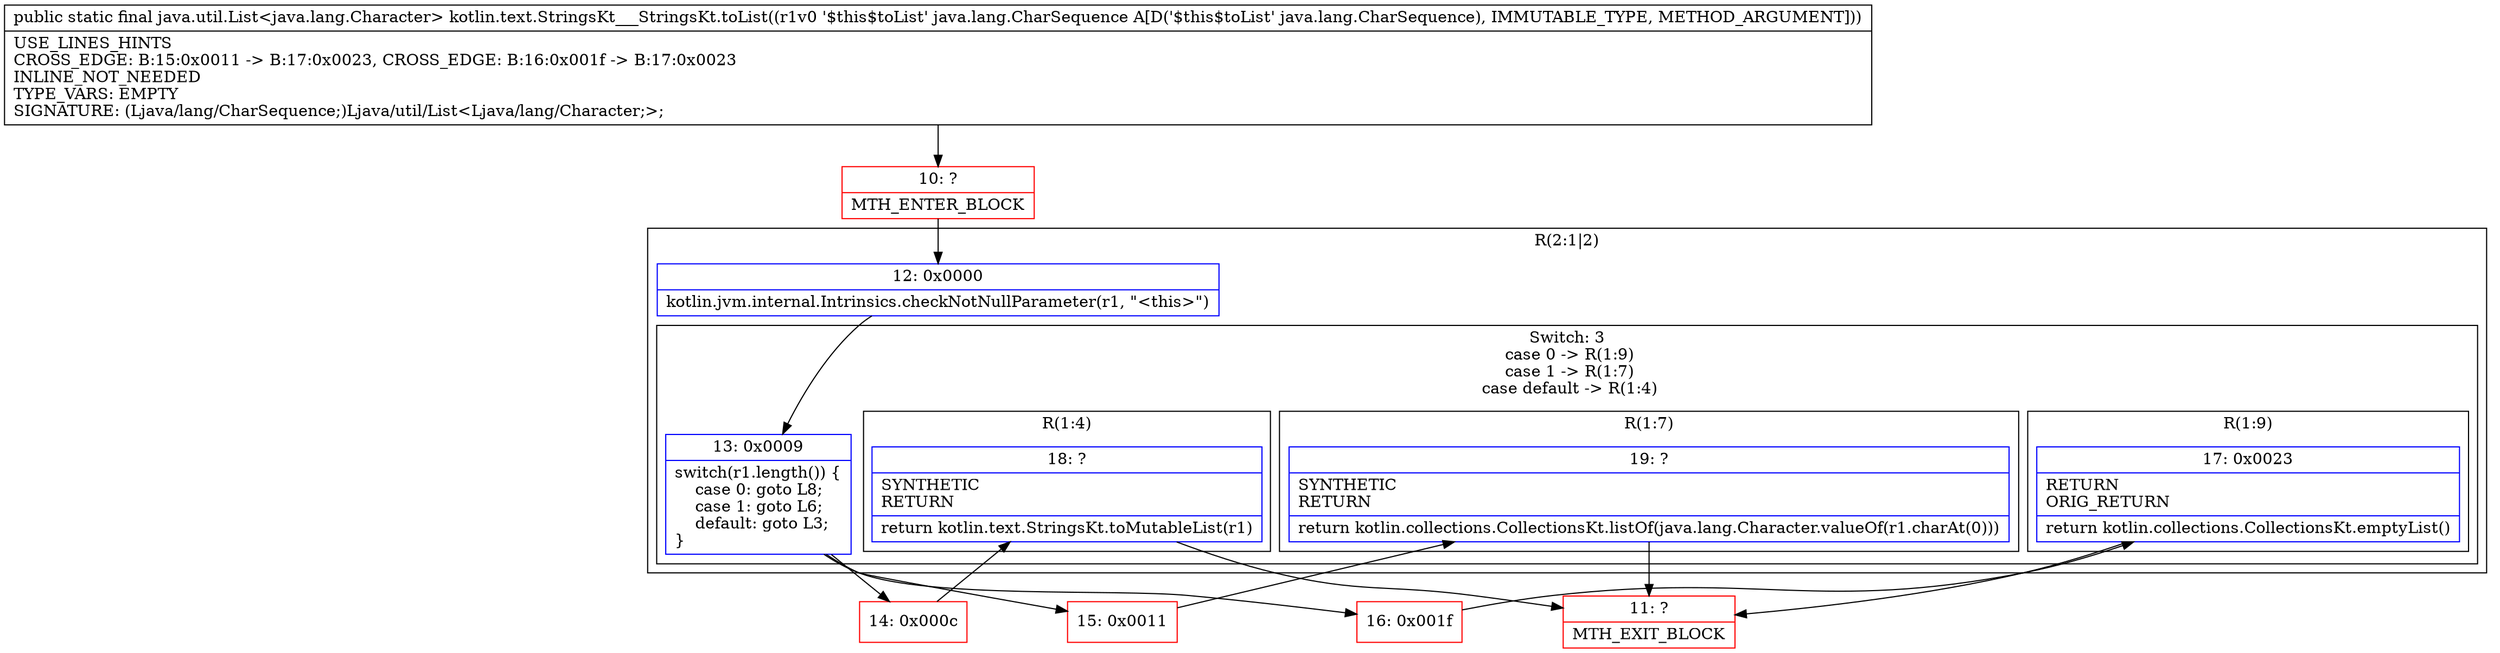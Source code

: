 digraph "CFG forkotlin.text.StringsKt___StringsKt.toList(Ljava\/lang\/CharSequence;)Ljava\/util\/List;" {
subgraph cluster_Region_204413599 {
label = "R(2:1|2)";
node [shape=record,color=blue];
Node_12 [shape=record,label="{12\:\ 0x0000|kotlin.jvm.internal.Intrinsics.checkNotNullParameter(r1, \"\<this\>\")\l}"];
subgraph cluster_SwitchRegion_1339253721 {
label = "Switch: 3
 case 0 -> R(1:9)
 case 1 -> R(1:7)
 case default -> R(1:4)";
node [shape=record,color=blue];
Node_13 [shape=record,label="{13\:\ 0x0009|switch(r1.length()) \{\l    case 0: goto L8;\l    case 1: goto L6;\l    default: goto L3;\l\}\l}"];
subgraph cluster_Region_1662571489 {
label = "R(1:9)";
node [shape=record,color=blue];
Node_17 [shape=record,label="{17\:\ 0x0023|RETURN\lORIG_RETURN\l|return kotlin.collections.CollectionsKt.emptyList()\l}"];
}
subgraph cluster_Region_2040982671 {
label = "R(1:7)";
node [shape=record,color=blue];
Node_19 [shape=record,label="{19\:\ ?|SYNTHETIC\lRETURN\l|return kotlin.collections.CollectionsKt.listOf(java.lang.Character.valueOf(r1.charAt(0)))\l}"];
}
subgraph cluster_Region_229239494 {
label = "R(1:4)";
node [shape=record,color=blue];
Node_18 [shape=record,label="{18\:\ ?|SYNTHETIC\lRETURN\l|return kotlin.text.StringsKt.toMutableList(r1)\l}"];
}
}
}
Node_10 [shape=record,color=red,label="{10\:\ ?|MTH_ENTER_BLOCK\l}"];
Node_14 [shape=record,color=red,label="{14\:\ 0x000c}"];
Node_11 [shape=record,color=red,label="{11\:\ ?|MTH_EXIT_BLOCK\l}"];
Node_15 [shape=record,color=red,label="{15\:\ 0x0011}"];
Node_16 [shape=record,color=red,label="{16\:\ 0x001f}"];
MethodNode[shape=record,label="{public static final java.util.List\<java.lang.Character\> kotlin.text.StringsKt___StringsKt.toList((r1v0 '$this$toList' java.lang.CharSequence A[D('$this$toList' java.lang.CharSequence), IMMUTABLE_TYPE, METHOD_ARGUMENT]))  | USE_LINES_HINTS\lCROSS_EDGE: B:15:0x0011 \-\> B:17:0x0023, CROSS_EDGE: B:16:0x001f \-\> B:17:0x0023\lINLINE_NOT_NEEDED\lTYPE_VARS: EMPTY\lSIGNATURE: (Ljava\/lang\/CharSequence;)Ljava\/util\/List\<Ljava\/lang\/Character;\>;\l}"];
MethodNode -> Node_10;Node_12 -> Node_13;
Node_13 -> Node_14;
Node_13 -> Node_15;
Node_13 -> Node_16;
Node_17 -> Node_11;
Node_19 -> Node_11;
Node_18 -> Node_11;
Node_10 -> Node_12;
Node_14 -> Node_18;
Node_15 -> Node_19;
Node_16 -> Node_17;
}

